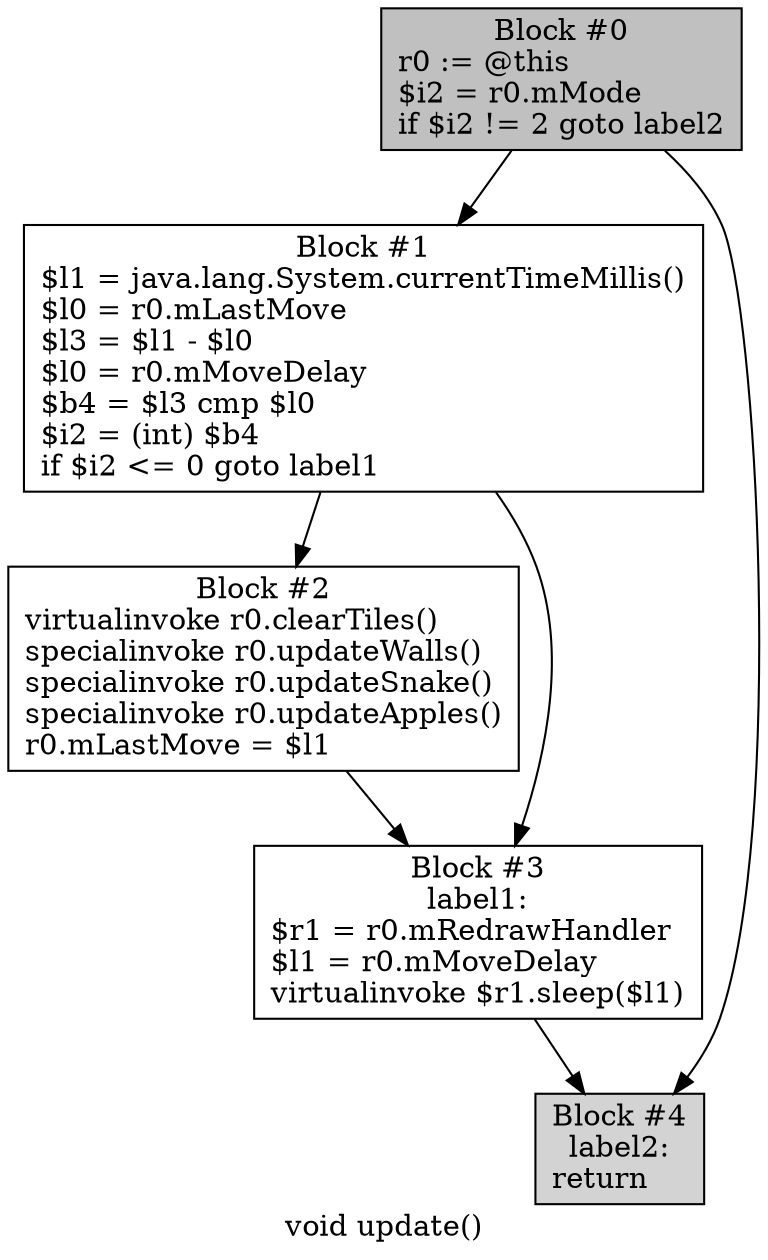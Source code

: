digraph "void update()" {
    label = "void update()";
    node [shape = box];
    "0" [style = filled,fillcolor = gray,label = "Block #0\nr0 := @this\l$i2 = r0.mMode\lif $i2 != 2 goto label2\l",];
    "1" [label = "Block #1\n$l1 = java.lang.System.currentTimeMillis()\l$l0 = r0.mLastMove\l$l3 = $l1 - $l0\l$l0 = r0.mMoveDelay\l$b4 = $l3 cmp $l0\l$i2 = (int) $b4\lif $i2 <= 0 goto label1\l",];
    "0" -> "1";
    "4" [style = filled,fillcolor = lightgray,label = "Block #4\nlabel2:\nreturn\l",];
    "0" -> "4";
    "2" [label = "Block #2\nvirtualinvoke r0.clearTiles()\lspecialinvoke r0.updateWalls()\lspecialinvoke r0.updateSnake()\lspecialinvoke r0.updateApples()\lr0.mLastMove = $l1\l",];
    "1" -> "2";
    "3" [label = "Block #3\nlabel1:\n$r1 = r0.mRedrawHandler\l$l1 = r0.mMoveDelay\lvirtualinvoke $r1.sleep($l1)\l",];
    "1" -> "3";
    "2" -> "3";
    "3" -> "4";
}
